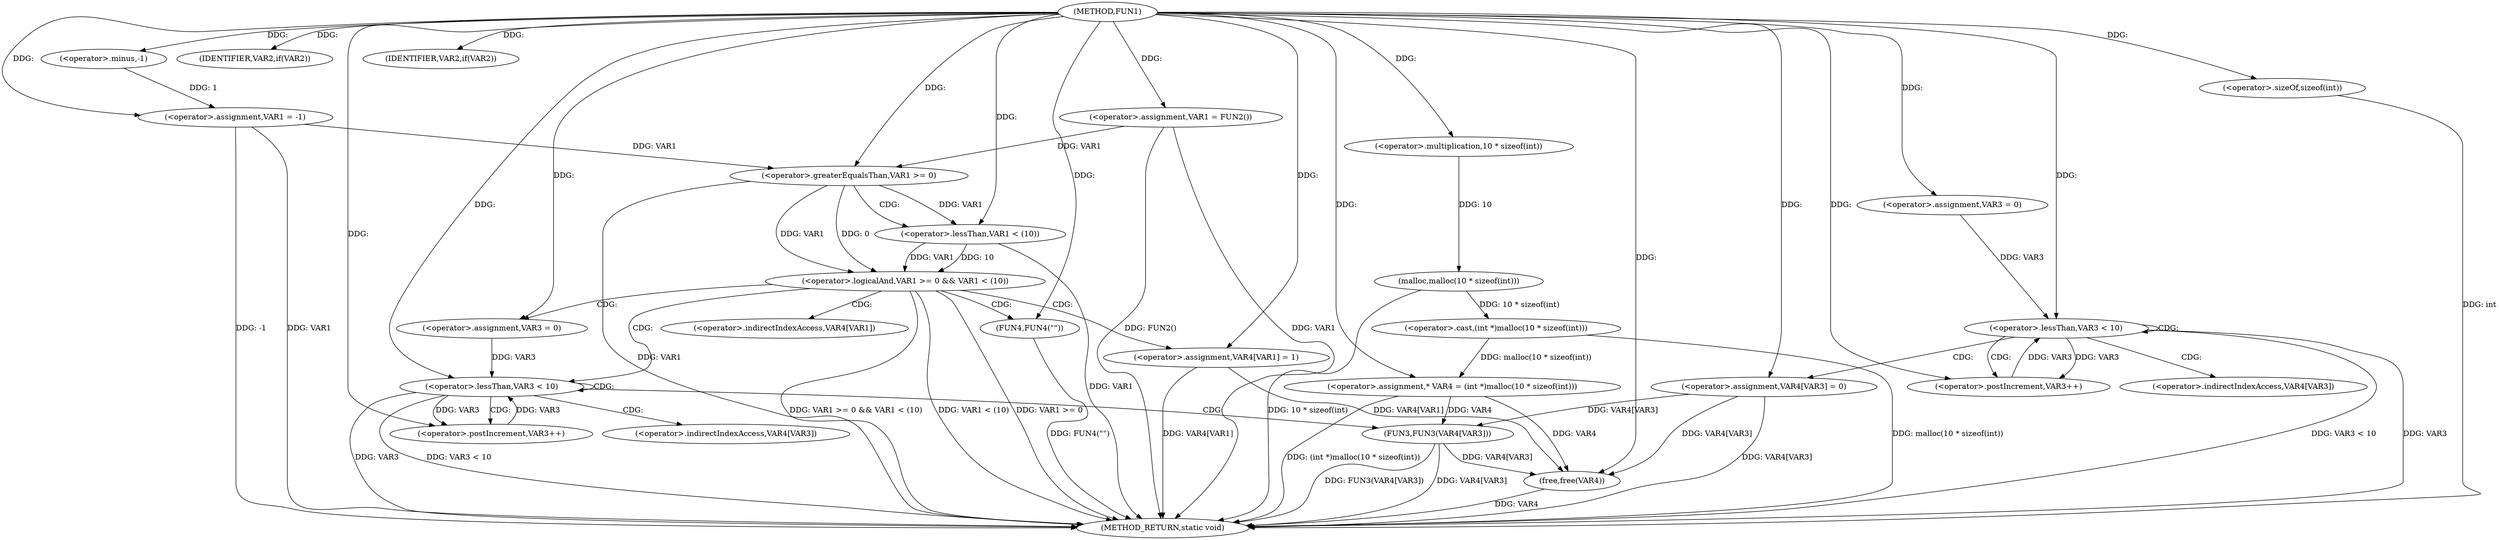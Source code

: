 digraph FUN1 {  
"1000100" [label = "(METHOD,FUN1)" ]
"1000177" [label = "(METHOD_RETURN,static void)" ]
"1000103" [label = "(<operator>.assignment,VAR1 = -1)" ]
"1000105" [label = "(<operator>.minus,-1)" ]
"1000108" [label = "(IDENTIFIER,VAR2,if(VAR2))" ]
"1000110" [label = "(<operator>.assignment,VAR1 = FUN2())" ]
"1000114" [label = "(IDENTIFIER,VAR2,if(VAR2))" ]
"1000119" [label = "(<operator>.assignment,* VAR4 = (int *)malloc(10 * sizeof(int)))" ]
"1000121" [label = "(<operator>.cast,(int *)malloc(10 * sizeof(int)))" ]
"1000123" [label = "(malloc,malloc(10 * sizeof(int)))" ]
"1000124" [label = "(<operator>.multiplication,10 * sizeof(int))" ]
"1000126" [label = "(<operator>.sizeOf,sizeof(int))" ]
"1000129" [label = "(<operator>.assignment,VAR3 = 0)" ]
"1000132" [label = "(<operator>.lessThan,VAR3 < 10)" ]
"1000135" [label = "(<operator>.postIncrement,VAR3++)" ]
"1000138" [label = "(<operator>.assignment,VAR4[VAR3] = 0)" ]
"1000144" [label = "(<operator>.logicalAnd,VAR1 >= 0 && VAR1 < (10))" ]
"1000145" [label = "(<operator>.greaterEqualsThan,VAR1 >= 0)" ]
"1000148" [label = "(<operator>.lessThan,VAR1 < (10))" ]
"1000152" [label = "(<operator>.assignment,VAR4[VAR1] = 1)" ]
"1000158" [label = "(<operator>.assignment,VAR3 = 0)" ]
"1000161" [label = "(<operator>.lessThan,VAR3 < 10)" ]
"1000164" [label = "(<operator>.postIncrement,VAR3++)" ]
"1000167" [label = "(FUN3,FUN3(VAR4[VAR3]))" ]
"1000173" [label = "(FUN4,FUN4(\"\"))" ]
"1000175" [label = "(free,free(VAR4))" ]
"1000139" [label = "(<operator>.indirectIndexAccess,VAR4[VAR3])" ]
"1000153" [label = "(<operator>.indirectIndexAccess,VAR4[VAR1])" ]
"1000168" [label = "(<operator>.indirectIndexAccess,VAR4[VAR3])" ]
  "1000103" -> "1000177"  [ label = "DDG: VAR1"] 
  "1000103" -> "1000177"  [ label = "DDG: -1"] 
  "1000119" -> "1000177"  [ label = "DDG: (int *)malloc(10 * sizeof(int))"] 
  "1000144" -> "1000177"  [ label = "DDG: VAR1 >= 0"] 
  "1000123" -> "1000177"  [ label = "DDG: 10 * sizeof(int)"] 
  "1000167" -> "1000177"  [ label = "DDG: VAR4[VAR3]"] 
  "1000121" -> "1000177"  [ label = "DDG: malloc(10 * sizeof(int))"] 
  "1000132" -> "1000177"  [ label = "DDG: VAR3 < 10"] 
  "1000138" -> "1000177"  [ label = "DDG: VAR4[VAR3]"] 
  "1000144" -> "1000177"  [ label = "DDG: VAR1 >= 0 && VAR1 < (10)"] 
  "1000167" -> "1000177"  [ label = "DDG: FUN3(VAR4[VAR3])"] 
  "1000148" -> "1000177"  [ label = "DDG: VAR1"] 
  "1000144" -> "1000177"  [ label = "DDG: VAR1 < (10)"] 
  "1000175" -> "1000177"  [ label = "DDG: VAR4"] 
  "1000126" -> "1000177"  [ label = "DDG: int"] 
  "1000152" -> "1000177"  [ label = "DDG: VAR4[VAR1]"] 
  "1000132" -> "1000177"  [ label = "DDG: VAR3"] 
  "1000110" -> "1000177"  [ label = "DDG: FUN2()"] 
  "1000173" -> "1000177"  [ label = "DDG: FUN4(\"\")"] 
  "1000161" -> "1000177"  [ label = "DDG: VAR3"] 
  "1000145" -> "1000177"  [ label = "DDG: VAR1"] 
  "1000110" -> "1000177"  [ label = "DDG: VAR1"] 
  "1000161" -> "1000177"  [ label = "DDG: VAR3 < 10"] 
  "1000105" -> "1000103"  [ label = "DDG: 1"] 
  "1000100" -> "1000103"  [ label = "DDG: "] 
  "1000100" -> "1000105"  [ label = "DDG: "] 
  "1000100" -> "1000108"  [ label = "DDG: "] 
  "1000100" -> "1000110"  [ label = "DDG: "] 
  "1000100" -> "1000114"  [ label = "DDG: "] 
  "1000121" -> "1000119"  [ label = "DDG: malloc(10 * sizeof(int))"] 
  "1000100" -> "1000119"  [ label = "DDG: "] 
  "1000123" -> "1000121"  [ label = "DDG: 10 * sizeof(int)"] 
  "1000124" -> "1000123"  [ label = "DDG: 10"] 
  "1000100" -> "1000124"  [ label = "DDG: "] 
  "1000100" -> "1000126"  [ label = "DDG: "] 
  "1000100" -> "1000129"  [ label = "DDG: "] 
  "1000129" -> "1000132"  [ label = "DDG: VAR3"] 
  "1000135" -> "1000132"  [ label = "DDG: VAR3"] 
  "1000100" -> "1000132"  [ label = "DDG: "] 
  "1000132" -> "1000135"  [ label = "DDG: VAR3"] 
  "1000100" -> "1000135"  [ label = "DDG: "] 
  "1000100" -> "1000138"  [ label = "DDG: "] 
  "1000145" -> "1000144"  [ label = "DDG: VAR1"] 
  "1000145" -> "1000144"  [ label = "DDG: 0"] 
  "1000103" -> "1000145"  [ label = "DDG: VAR1"] 
  "1000110" -> "1000145"  [ label = "DDG: VAR1"] 
  "1000100" -> "1000145"  [ label = "DDG: "] 
  "1000148" -> "1000144"  [ label = "DDG: VAR1"] 
  "1000148" -> "1000144"  [ label = "DDG: 10"] 
  "1000145" -> "1000148"  [ label = "DDG: VAR1"] 
  "1000100" -> "1000148"  [ label = "DDG: "] 
  "1000100" -> "1000152"  [ label = "DDG: "] 
  "1000100" -> "1000158"  [ label = "DDG: "] 
  "1000158" -> "1000161"  [ label = "DDG: VAR3"] 
  "1000164" -> "1000161"  [ label = "DDG: VAR3"] 
  "1000100" -> "1000161"  [ label = "DDG: "] 
  "1000161" -> "1000164"  [ label = "DDG: VAR3"] 
  "1000100" -> "1000164"  [ label = "DDG: "] 
  "1000138" -> "1000167"  [ label = "DDG: VAR4[VAR3]"] 
  "1000119" -> "1000167"  [ label = "DDG: VAR4"] 
  "1000100" -> "1000173"  [ label = "DDG: "] 
  "1000167" -> "1000175"  [ label = "DDG: VAR4[VAR3]"] 
  "1000138" -> "1000175"  [ label = "DDG: VAR4[VAR3]"] 
  "1000152" -> "1000175"  [ label = "DDG: VAR4[VAR1]"] 
  "1000119" -> "1000175"  [ label = "DDG: VAR4"] 
  "1000100" -> "1000175"  [ label = "DDG: "] 
  "1000132" -> "1000139"  [ label = "CDG: "] 
  "1000132" -> "1000135"  [ label = "CDG: "] 
  "1000132" -> "1000132"  [ label = "CDG: "] 
  "1000132" -> "1000138"  [ label = "CDG: "] 
  "1000144" -> "1000153"  [ label = "CDG: "] 
  "1000144" -> "1000161"  [ label = "CDG: "] 
  "1000144" -> "1000152"  [ label = "CDG: "] 
  "1000144" -> "1000173"  [ label = "CDG: "] 
  "1000144" -> "1000158"  [ label = "CDG: "] 
  "1000145" -> "1000148"  [ label = "CDG: "] 
  "1000161" -> "1000164"  [ label = "CDG: "] 
  "1000161" -> "1000161"  [ label = "CDG: "] 
  "1000161" -> "1000168"  [ label = "CDG: "] 
  "1000161" -> "1000167"  [ label = "CDG: "] 
}
